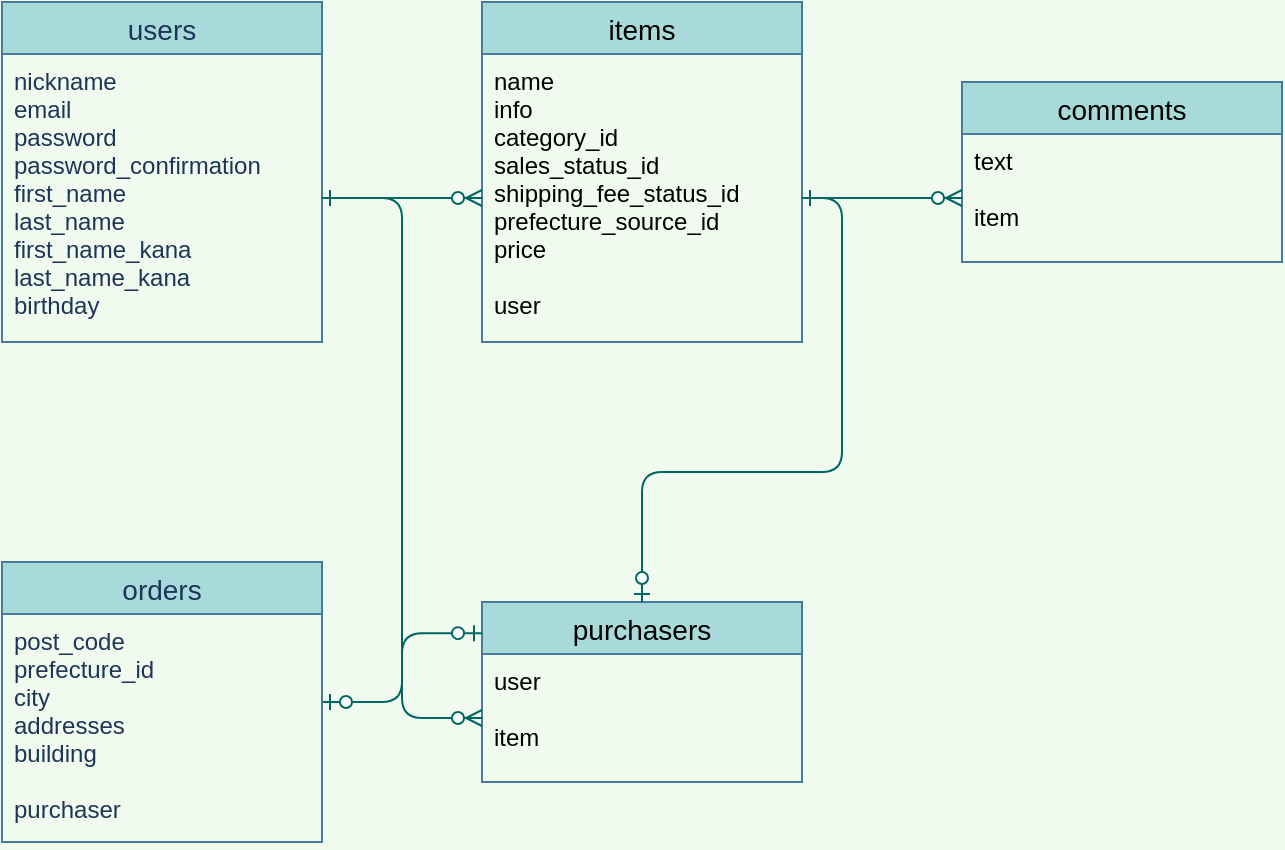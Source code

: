 <mxfile version="13.6.5">
    <diagram id="bUexcG68J29puyCGXh0_" name="ページ1">
        <mxGraphModel dx="312" dy="526" grid="1" gridSize="10" guides="1" tooltips="1" connect="1" arrows="1" fold="1" page="1" pageScale="1" pageWidth="827" pageHeight="1169" background="#F1FAEE" math="0" shadow="0">
            <root>
                <mxCell id="0"/>
                <mxCell id="1" parent="0"/>
                <mxCell id="6" value="users" style="swimlane;fontStyle=0;childLayout=stackLayout;horizontal=1;startSize=26;horizontalStack=0;resizeParent=1;resizeParentMax=0;resizeLast=0;collapsible=1;marginBottom=0;align=center;fontSize=14;fillColor=#A8DADC;strokeColor=#457B9D;fontColor=#1D3557;" parent="1" vertex="1">
                    <mxGeometry x="80" y="40" width="160" height="170" as="geometry"/>
                </mxCell>
                <mxCell id="7" value="nickname&#10;email&#10;password&#10;password_confirmation&#10;first_name&#10;last_name&#10;first_name_kana&#10;last_name_kana&#10;birthday" style="text;strokeColor=none;fillColor=none;spacingLeft=4;spacingRight=4;overflow=hidden;rotatable=0;points=[[0,0.5],[1,0.5]];portConstraint=eastwest;fontSize=12;fontColor=#1D3557;" parent="6" vertex="1">
                    <mxGeometry y="26" width="160" height="144" as="geometry"/>
                </mxCell>
                <mxCell id="20" value="purchasers" style="swimlane;fontStyle=0;childLayout=stackLayout;horizontal=1;startSize=26;horizontalStack=0;resizeParent=1;resizeParentMax=0;resizeLast=0;collapsible=1;marginBottom=0;align=center;fontSize=14;rounded=0;sketch=0;strokeColor=#457B9D;fillColor=#A8DADC;fontColor=#000000;" parent="1" vertex="1">
                    <mxGeometry x="320" y="340" width="160" height="90" as="geometry"/>
                </mxCell>
                <mxCell id="21" value="user&#10;&#10;item" style="text;strokeColor=none;fillColor=none;spacingLeft=4;spacingRight=4;overflow=hidden;rotatable=0;points=[[0,0.5],[1,0.5]];portConstraint=eastwest;fontSize=12;fontColor=#000000;" parent="20" vertex="1">
                    <mxGeometry y="26" width="160" height="64" as="geometry"/>
                </mxCell>
                <mxCell id="16" value="items" style="swimlane;fontStyle=0;childLayout=stackLayout;horizontal=1;startSize=26;horizontalStack=0;resizeParent=1;resizeParentMax=0;resizeLast=0;collapsible=1;marginBottom=0;align=center;fontSize=14;rounded=0;sketch=0;strokeColor=#457B9D;fontColor=#000000;fillColor=#A8DADC;" parent="1" vertex="1">
                    <mxGeometry x="320" y="40" width="160" height="170" as="geometry"/>
                </mxCell>
                <mxCell id="17" value="name&#10;info&#10;category_id&#10;sales_status_id&#10;shipping_fee_status_id&#10;prefecture_source_id&#10;price&#10;&#10;user" style="text;strokeColor=none;fillColor=none;spacingLeft=4;spacingRight=4;overflow=hidden;rotatable=0;points=[[0,0.5],[1,0.5]];portConstraint=eastwest;fontSize=12;fontColor=#000000;" parent="16" vertex="1">
                    <mxGeometry y="26" width="160" height="144" as="geometry"/>
                </mxCell>
                <mxCell id="28" style="edgeStyle=orthogonalEdgeStyle;curved=0;rounded=1;sketch=0;orthogonalLoop=1;jettySize=auto;html=1;entryX=0;entryY=0.5;entryDx=0;entryDy=0;endArrow=ERzeroToMany;endFill=1;fillColor=#A8DADC;fontColor=#000000;startArrow=ERone;startFill=0;strokeColor=#006666;" parent="1" source="7" target="17" edge="1">
                    <mxGeometry relative="1" as="geometry"/>
                </mxCell>
                <mxCell id="31" style="edgeStyle=orthogonalEdgeStyle;curved=0;rounded=1;sketch=0;orthogonalLoop=1;jettySize=auto;html=1;exitX=1;exitY=0.5;exitDx=0;exitDy=0;entryX=0;entryY=0.5;entryDx=0;entryDy=0;startArrow=ERone;startFill=0;endArrow=ERzeroToMany;endFill=1;fillColor=#A8DADC;fontColor=#000000;strokeColor=#006666;" parent="1" source="7" target="21" edge="1">
                    <mxGeometry relative="1" as="geometry"/>
                </mxCell>
                <mxCell id="33" style="edgeStyle=orthogonalEdgeStyle;curved=0;rounded=1;sketch=0;orthogonalLoop=1;jettySize=auto;html=1;exitX=1;exitY=0.5;exitDx=0;exitDy=0;entryX=0.5;entryY=0;entryDx=0;entryDy=0;startArrow=ERone;startFill=0;endArrow=ERzeroToOne;endFill=1;fillColor=#A8DADC;fontColor=#000000;strokeColor=#006666;" parent="1" source="17" target="20" edge="1">
                    <mxGeometry relative="1" as="geometry"/>
                </mxCell>
                <mxCell id="34" style="edgeStyle=orthogonalEdgeStyle;curved=0;rounded=1;sketch=0;orthogonalLoop=1;jettySize=auto;html=1;entryX=0;entryY=0.173;entryDx=0;entryDy=0;entryPerimeter=0;startArrow=ERzeroToOne;startFill=1;endArrow=ERzeroToOne;endFill=1;fillColor=#A8DADC;fontColor=#000000;strokeColor=#006666;" parent="1" source="2" target="20" edge="1">
                    <mxGeometry relative="1" as="geometry"/>
                </mxCell>
                <mxCell id="2" value="orders" style="swimlane;fontStyle=0;childLayout=stackLayout;horizontal=1;startSize=26;horizontalStack=0;resizeParent=1;resizeParentMax=0;resizeLast=0;collapsible=1;marginBottom=0;align=center;fontSize=14;fillColor=#A8DADC;strokeColor=#457B9D;fontColor=#1D3557;" parent="1" vertex="1">
                    <mxGeometry x="80" y="320" width="160" height="140" as="geometry"/>
                </mxCell>
                <mxCell id="3" value="post_code&#10;prefecture_id&#10;city&#10;addresses&#10;building&#10;&#10;purchaser" style="text;strokeColor=none;fillColor=none;spacingLeft=4;spacingRight=4;overflow=hidden;rotatable=0;points=[[0,0.5],[1,0.5]];portConstraint=eastwest;fontSize=12;fontColor=#1D3557;" parent="2" vertex="1">
                    <mxGeometry y="26" width="160" height="114" as="geometry"/>
                </mxCell>
                <mxCell id="39" value="comments" style="swimlane;fontStyle=0;childLayout=stackLayout;horizontal=1;startSize=26;horizontalStack=0;resizeParent=1;resizeParentMax=0;resizeLast=0;collapsible=1;marginBottom=0;align=center;fontSize=14;rounded=0;sketch=0;strokeColor=#457B9D;fillColor=#A8DADC;fontColor=#000000;" vertex="1" parent="1">
                    <mxGeometry x="560" y="80" width="160" height="90" as="geometry">
                        <mxRectangle x="560" y="80" width="100" height="26" as="alternateBounds"/>
                    </mxGeometry>
                </mxCell>
                <mxCell id="40" value="text&#10; &#10;item" style="text;strokeColor=none;fillColor=none;spacingLeft=4;spacingRight=4;overflow=hidden;rotatable=0;points=[[0,0.5],[1,0.5]];portConstraint=eastwest;fontSize=12;fontColor=#000000;" vertex="1" parent="39">
                    <mxGeometry y="26" width="160" height="64" as="geometry"/>
                </mxCell>
                <mxCell id="44" style="edgeStyle=orthogonalEdgeStyle;rounded=0;orthogonalLoop=1;jettySize=auto;html=1;exitX=1;exitY=0.5;exitDx=0;exitDy=0;entryX=0;entryY=0.5;entryDx=0;entryDy=0;startArrow=ERone;startFill=0;endArrow=ERzeroToMany;endFill=1;strokeColor=#006666;" edge="1" parent="1" source="17" target="40">
                    <mxGeometry relative="1" as="geometry"/>
                </mxCell>
            </root>
        </mxGraphModel>
    </diagram>
</mxfile>